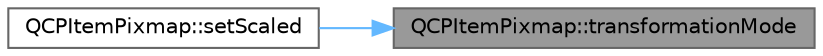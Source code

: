 digraph "QCPItemPixmap::transformationMode"
{
 // LATEX_PDF_SIZE
  bgcolor="transparent";
  edge [fontname=Helvetica,fontsize=10,labelfontname=Helvetica,labelfontsize=10];
  node [fontname=Helvetica,fontsize=10,shape=box,height=0.2,width=0.4];
  rankdir="RL";
  Node1 [label="QCPItemPixmap::transformationMode",height=0.2,width=0.4,color="gray40", fillcolor="grey60", style="filled", fontcolor="black",tooltip=" "];
  Node1 -> Node2 [dir="back",color="steelblue1",style="solid"];
  Node2 [label="QCPItemPixmap::setScaled",height=0.2,width=0.4,color="grey40", fillcolor="white", style="filled",URL="$class_q_c_p_item_pixmap.html#ab4d44529a1c6c8d37d0ea7560e042777",tooltip=" "];
}
